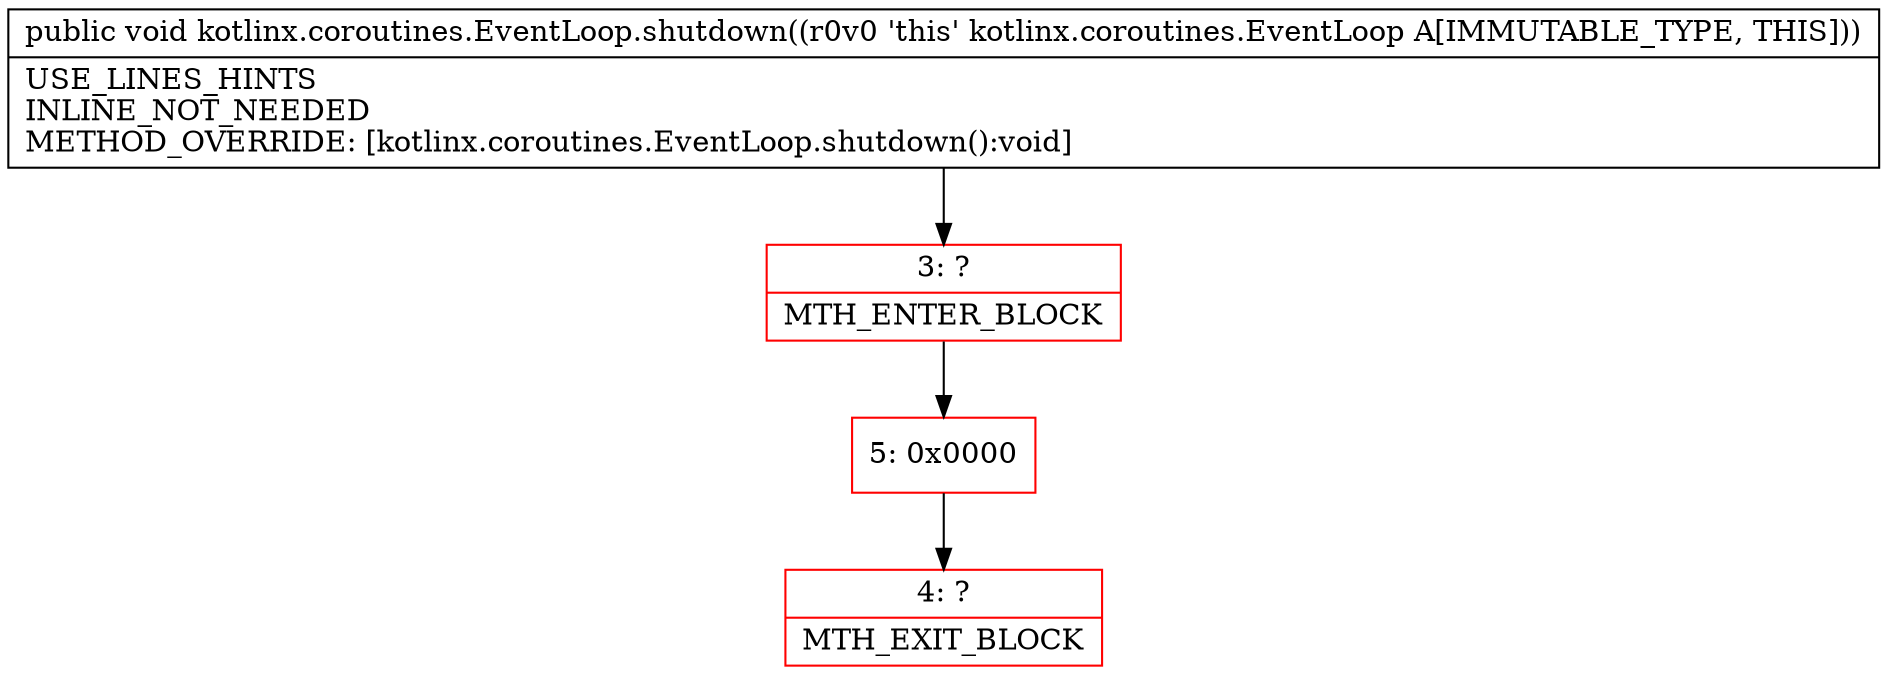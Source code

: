 digraph "CFG forkotlinx.coroutines.EventLoop.shutdown()V" {
subgraph cluster_Region_413179649 {
label = "R(0)";
node [shape=record,color=blue];
}
Node_3 [shape=record,color=red,label="{3\:\ ?|MTH_ENTER_BLOCK\l}"];
Node_5 [shape=record,color=red,label="{5\:\ 0x0000}"];
Node_4 [shape=record,color=red,label="{4\:\ ?|MTH_EXIT_BLOCK\l}"];
MethodNode[shape=record,label="{public void kotlinx.coroutines.EventLoop.shutdown((r0v0 'this' kotlinx.coroutines.EventLoop A[IMMUTABLE_TYPE, THIS]))  | USE_LINES_HINTS\lINLINE_NOT_NEEDED\lMETHOD_OVERRIDE: [kotlinx.coroutines.EventLoop.shutdown():void]\l}"];
MethodNode -> Node_3;Node_3 -> Node_5;
Node_5 -> Node_4;
}

